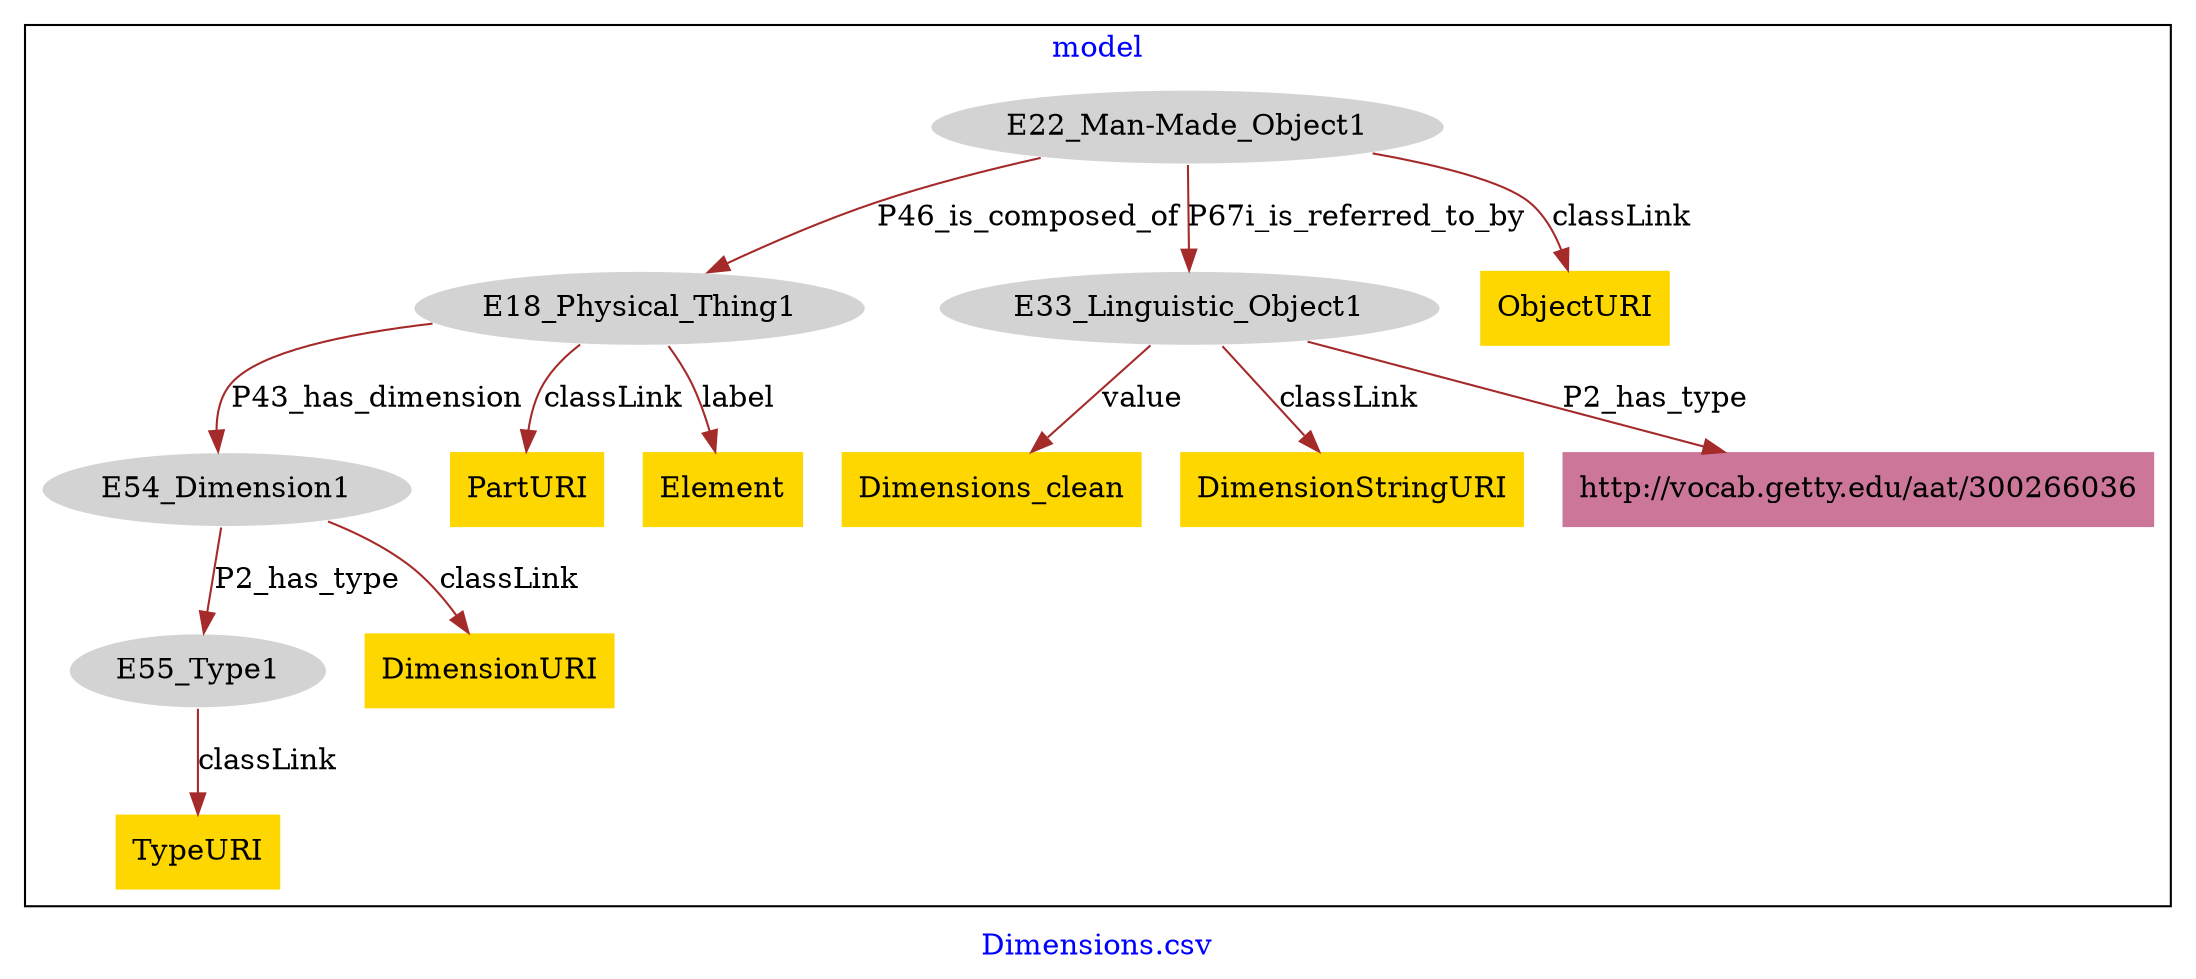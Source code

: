 digraph n0 {
fontcolor="blue"
remincross="true"
label="Dimensions.csv"
subgraph cluster {
label="model"
n2[style="filled",color="white",fillcolor="lightgray",label="E18_Physical_Thing1"];
n3[style="filled",color="white",fillcolor="lightgray",label="E54_Dimension1"];
n4[style="filled",color="white",fillcolor="lightgray",label="E22_Man-Made_Object1"];
n5[style="filled",color="white",fillcolor="lightgray",label="E33_Linguistic_Object1"];
n6[style="filled",color="white",fillcolor="lightgray",label="E55_Type1"];
n7[shape="plaintext",style="filled",fillcolor="gold",label="PartURI"];
n8[shape="plaintext",style="filled",fillcolor="gold",label="Dimensions_clean"];
n9[shape="plaintext",style="filled",fillcolor="gold",label="Element"];
n10[shape="plaintext",style="filled",fillcolor="gold",label="ObjectURI"];
n11[shape="plaintext",style="filled",fillcolor="gold",label="DimensionURI"];
n12[shape="plaintext",style="filled",fillcolor="gold",label="DimensionStringURI"];
n13[shape="plaintext",style="filled",fillcolor="gold",label="TypeURI"];
n14[shape="plaintext",style="filled",fillcolor="#CC7799",label="http://vocab.getty.edu/aat/300266036"];
}
n2 -> n3[color="brown",fontcolor="black",label="P43_has_dimension"]
n4 -> n2[color="brown",fontcolor="black",label="P46_is_composed_of"]
n4 -> n5[color="brown",fontcolor="black",label="P67i_is_referred_to_by"]
n3 -> n6[color="brown",fontcolor="black",label="P2_has_type"]
n2 -> n7[color="brown",fontcolor="black",label="classLink"]
n5 -> n8[color="brown",fontcolor="black",label="value"]
n2 -> n9[color="brown",fontcolor="black",label="label"]
n4 -> n10[color="brown",fontcolor="black",label="classLink"]
n3 -> n11[color="brown",fontcolor="black",label="classLink"]
n5 -> n12[color="brown",fontcolor="black",label="classLink"]
n6 -> n13[color="brown",fontcolor="black",label="classLink"]
n5 -> n14[color="brown",fontcolor="black",label="P2_has_type"]
}
